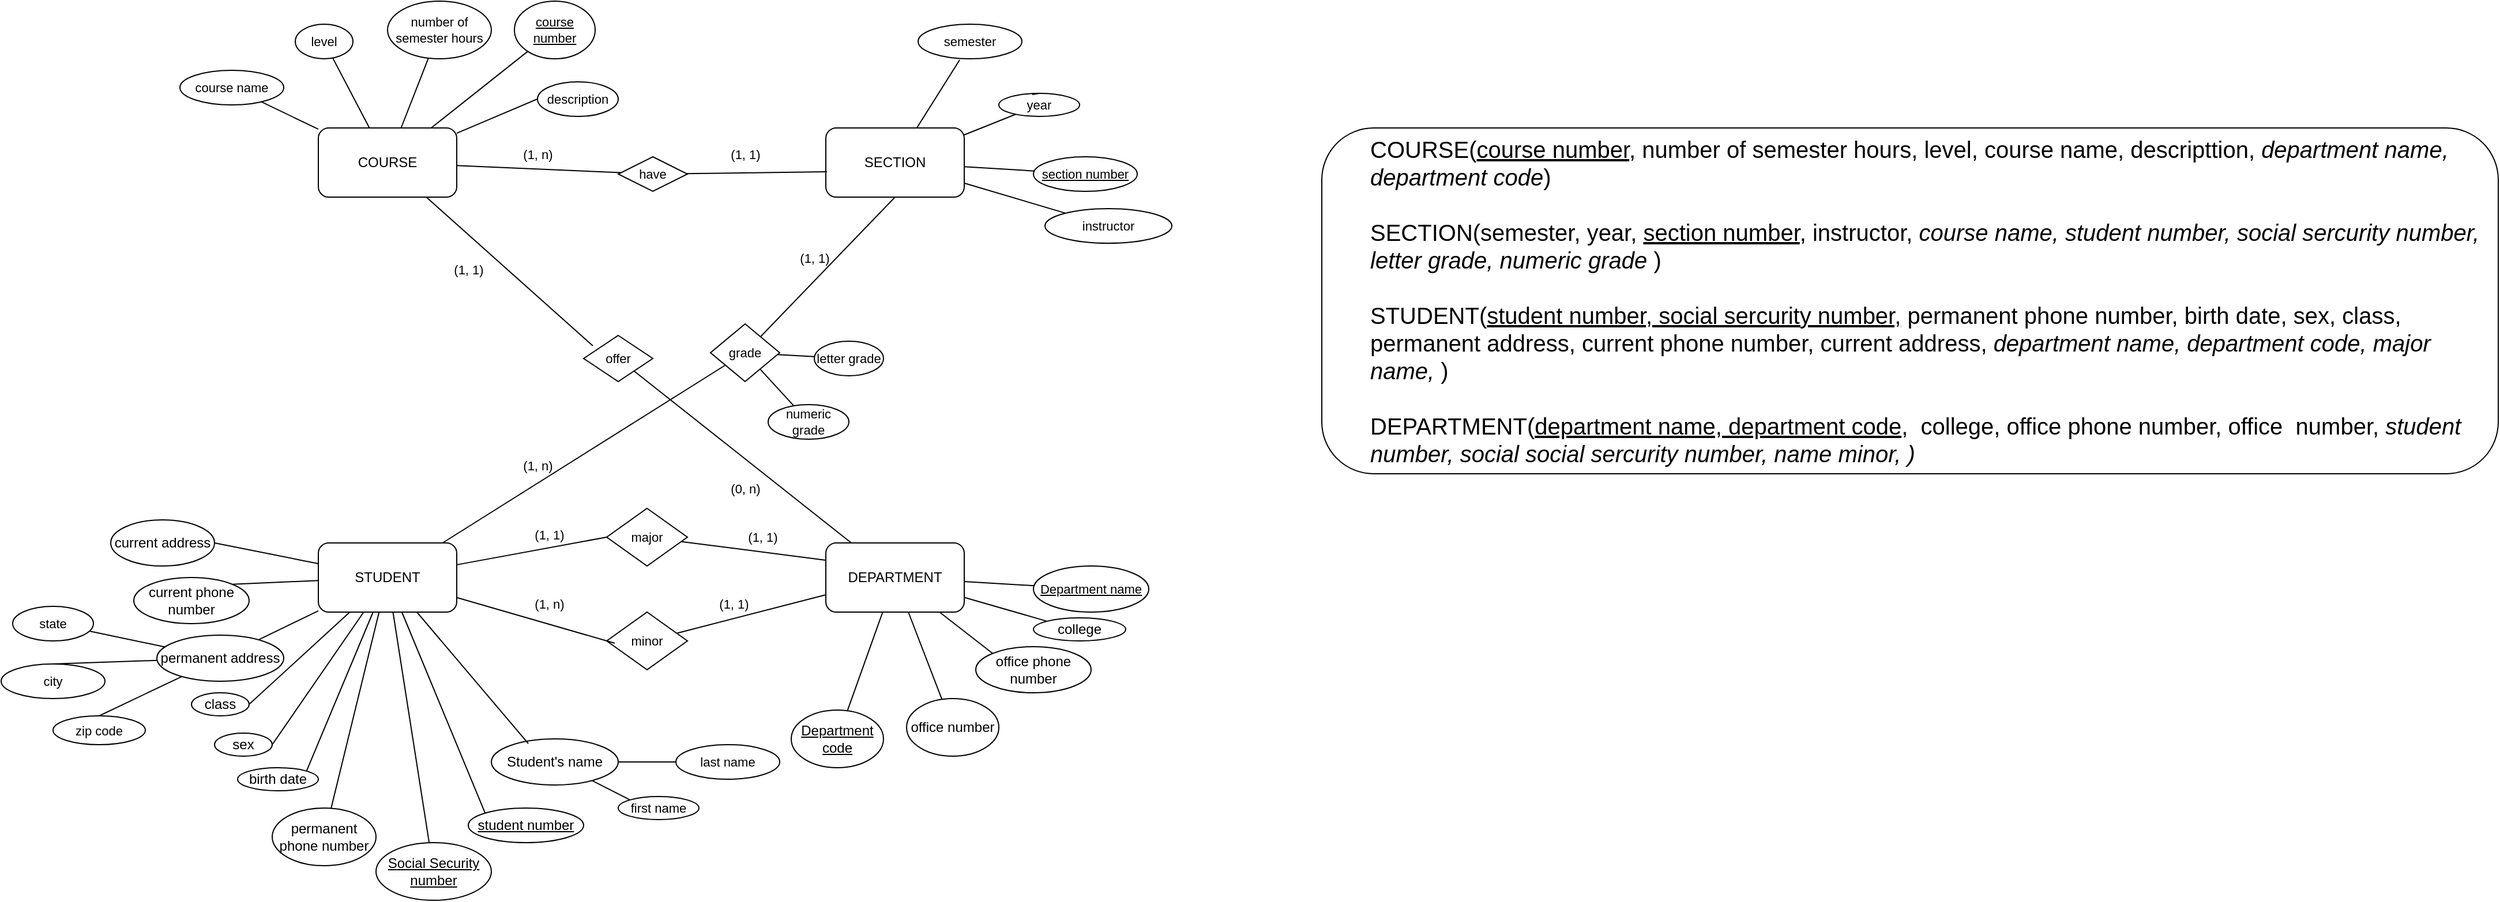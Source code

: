 <mxfile version="22.0.0" type="github">
  <diagram name="Page-1" id="_5Q5Cv_lQoB9XeiVy5fp">
    <mxGraphModel dx="1512" dy="862" grid="1" gridSize="10" guides="1" tooltips="1" connect="1" arrows="1" fold="1" page="1" pageScale="1" pageWidth="850" pageHeight="1100" math="0" shadow="0">
      <root>
        <mxCell id="0" />
        <mxCell id="1" parent="0" />
        <mxCell id="H5ZSJGbWiw7ZeIm-iLat-17" style="rounded=0;orthogonalLoop=1;jettySize=auto;html=1;entryX=1;entryY=0.5;entryDx=0;entryDy=0;endArrow=none;endFill=0;" edge="1" parent="1" source="H5ZSJGbWiw7ZeIm-iLat-1" target="H5ZSJGbWiw7ZeIm-iLat-8">
          <mxGeometry relative="1" as="geometry" />
        </mxCell>
        <mxCell id="H5ZSJGbWiw7ZeIm-iLat-18" style="edgeStyle=none;shape=connector;rounded=0;orthogonalLoop=1;jettySize=auto;html=1;entryX=1;entryY=0;entryDx=0;entryDy=0;labelBackgroundColor=default;strokeColor=default;align=center;verticalAlign=middle;fontFamily=Helvetica;fontSize=11;fontColor=default;endArrow=none;endFill=0;" edge="1" parent="1" source="H5ZSJGbWiw7ZeIm-iLat-1" target="H5ZSJGbWiw7ZeIm-iLat-9">
          <mxGeometry relative="1" as="geometry" />
        </mxCell>
        <mxCell id="H5ZSJGbWiw7ZeIm-iLat-19" style="edgeStyle=none;shape=connector;rounded=0;orthogonalLoop=1;jettySize=auto;html=1;labelBackgroundColor=default;strokeColor=default;align=center;verticalAlign=middle;fontFamily=Helvetica;fontSize=11;fontColor=default;endArrow=none;endFill=0;" edge="1" parent="1" source="H5ZSJGbWiw7ZeIm-iLat-1" target="H5ZSJGbWiw7ZeIm-iLat-10">
          <mxGeometry relative="1" as="geometry" />
        </mxCell>
        <mxCell id="H5ZSJGbWiw7ZeIm-iLat-20" style="edgeStyle=none;shape=connector;rounded=0;orthogonalLoop=1;jettySize=auto;html=1;entryX=1;entryY=0.5;entryDx=0;entryDy=0;labelBackgroundColor=default;strokeColor=default;align=center;verticalAlign=middle;fontFamily=Helvetica;fontSize=11;fontColor=default;endArrow=none;endFill=0;" edge="1" parent="1" source="H5ZSJGbWiw7ZeIm-iLat-1" target="H5ZSJGbWiw7ZeIm-iLat-15">
          <mxGeometry relative="1" as="geometry" />
        </mxCell>
        <mxCell id="H5ZSJGbWiw7ZeIm-iLat-21" style="edgeStyle=none;shape=connector;rounded=0;orthogonalLoop=1;jettySize=auto;html=1;entryX=1;entryY=0.5;entryDx=0;entryDy=0;labelBackgroundColor=default;strokeColor=default;align=center;verticalAlign=middle;fontFamily=Helvetica;fontSize=11;fontColor=default;endArrow=none;endFill=0;" edge="1" parent="1" source="H5ZSJGbWiw7ZeIm-iLat-1" target="H5ZSJGbWiw7ZeIm-iLat-14">
          <mxGeometry relative="1" as="geometry" />
        </mxCell>
        <mxCell id="H5ZSJGbWiw7ZeIm-iLat-22" style="edgeStyle=none;shape=connector;rounded=0;orthogonalLoop=1;jettySize=auto;html=1;entryX=1;entryY=0;entryDx=0;entryDy=0;labelBackgroundColor=default;strokeColor=default;align=center;verticalAlign=middle;fontFamily=Helvetica;fontSize=11;fontColor=default;endArrow=none;endFill=0;" edge="1" parent="1" source="H5ZSJGbWiw7ZeIm-iLat-1" target="H5ZSJGbWiw7ZeIm-iLat-13">
          <mxGeometry relative="1" as="geometry" />
        </mxCell>
        <mxCell id="H5ZSJGbWiw7ZeIm-iLat-23" style="edgeStyle=none;shape=connector;rounded=0;orthogonalLoop=1;jettySize=auto;html=1;labelBackgroundColor=default;strokeColor=default;align=center;verticalAlign=middle;fontFamily=Helvetica;fontSize=11;fontColor=default;endArrow=none;endFill=0;" edge="1" parent="1" source="H5ZSJGbWiw7ZeIm-iLat-1" target="H5ZSJGbWiw7ZeIm-iLat-12">
          <mxGeometry relative="1" as="geometry" />
        </mxCell>
        <mxCell id="H5ZSJGbWiw7ZeIm-iLat-24" style="edgeStyle=none;shape=connector;rounded=0;orthogonalLoop=1;jettySize=auto;html=1;labelBackgroundColor=default;strokeColor=default;align=center;verticalAlign=middle;fontFamily=Helvetica;fontSize=11;fontColor=default;endArrow=none;endFill=0;" edge="1" parent="1" source="H5ZSJGbWiw7ZeIm-iLat-1" target="H5ZSJGbWiw7ZeIm-iLat-7">
          <mxGeometry relative="1" as="geometry" />
        </mxCell>
        <mxCell id="H5ZSJGbWiw7ZeIm-iLat-25" style="edgeStyle=none;shape=connector;rounded=0;orthogonalLoop=1;jettySize=auto;html=1;labelBackgroundColor=default;strokeColor=default;align=center;verticalAlign=middle;fontFamily=Helvetica;fontSize=11;fontColor=default;endArrow=none;endFill=0;entryX=0;entryY=0;entryDx=0;entryDy=0;" edge="1" parent="1" source="H5ZSJGbWiw7ZeIm-iLat-1" target="H5ZSJGbWiw7ZeIm-iLat-6">
          <mxGeometry relative="1" as="geometry" />
        </mxCell>
        <mxCell id="H5ZSJGbWiw7ZeIm-iLat-73" style="edgeStyle=none;shape=connector;rounded=0;orthogonalLoop=1;jettySize=auto;html=1;entryX=0;entryY=0.5;entryDx=0;entryDy=0;labelBackgroundColor=default;strokeColor=default;align=center;verticalAlign=middle;fontFamily=Helvetica;fontSize=11;fontColor=default;endArrow=none;endFill=0;" edge="1" parent="1" source="H5ZSJGbWiw7ZeIm-iLat-1" target="H5ZSJGbWiw7ZeIm-iLat-71">
          <mxGeometry relative="1" as="geometry" />
        </mxCell>
        <mxCell id="H5ZSJGbWiw7ZeIm-iLat-89" style="edgeStyle=none;shape=connector;rounded=0;orthogonalLoop=1;jettySize=auto;html=1;labelBackgroundColor=default;strokeColor=default;align=center;verticalAlign=middle;fontFamily=Helvetica;fontSize=11;fontColor=default;endArrow=none;endFill=0;" edge="1" parent="1" source="H5ZSJGbWiw7ZeIm-iLat-1" target="H5ZSJGbWiw7ZeIm-iLat-88">
          <mxGeometry relative="1" as="geometry" />
        </mxCell>
        <mxCell id="H5ZSJGbWiw7ZeIm-iLat-1" value="STUDENT" style="rounded=1;whiteSpace=wrap;html=1;" vertex="1" parent="1">
          <mxGeometry x="200" y="520" width="120" height="60" as="geometry" />
        </mxCell>
        <mxCell id="H5ZSJGbWiw7ZeIm-iLat-33" style="edgeStyle=none;shape=connector;rounded=0;orthogonalLoop=1;jettySize=auto;html=1;labelBackgroundColor=default;strokeColor=default;align=center;verticalAlign=middle;fontFamily=Helvetica;fontSize=11;fontColor=default;endArrow=none;endFill=0;" edge="1" parent="1" source="H5ZSJGbWiw7ZeIm-iLat-2" target="H5ZSJGbWiw7ZeIm-iLat-16">
          <mxGeometry relative="1" as="geometry" />
        </mxCell>
        <mxCell id="H5ZSJGbWiw7ZeIm-iLat-34" style="edgeStyle=none;shape=connector;rounded=0;orthogonalLoop=1;jettySize=auto;html=1;labelBackgroundColor=default;strokeColor=default;align=center;verticalAlign=middle;fontFamily=Helvetica;fontSize=11;fontColor=default;endArrow=none;endFill=0;" edge="1" parent="1" source="H5ZSJGbWiw7ZeIm-iLat-2" target="H5ZSJGbWiw7ZeIm-iLat-30">
          <mxGeometry relative="1" as="geometry" />
        </mxCell>
        <mxCell id="H5ZSJGbWiw7ZeIm-iLat-35" style="edgeStyle=none;shape=connector;rounded=0;orthogonalLoop=1;jettySize=auto;html=1;entryX=0;entryY=0;entryDx=0;entryDy=0;labelBackgroundColor=default;strokeColor=default;align=center;verticalAlign=middle;fontFamily=Helvetica;fontSize=11;fontColor=default;endArrow=none;endFill=0;" edge="1" parent="1" source="H5ZSJGbWiw7ZeIm-iLat-2" target="H5ZSJGbWiw7ZeIm-iLat-31">
          <mxGeometry relative="1" as="geometry" />
        </mxCell>
        <mxCell id="H5ZSJGbWiw7ZeIm-iLat-36" style="edgeStyle=none;shape=connector;rounded=0;orthogonalLoop=1;jettySize=auto;html=1;entryX=0;entryY=0;entryDx=0;entryDy=0;labelBackgroundColor=default;strokeColor=default;align=center;verticalAlign=middle;fontFamily=Helvetica;fontSize=11;fontColor=default;endArrow=none;endFill=0;" edge="1" parent="1" source="H5ZSJGbWiw7ZeIm-iLat-2" target="H5ZSJGbWiw7ZeIm-iLat-32">
          <mxGeometry relative="1" as="geometry" />
        </mxCell>
        <mxCell id="H5ZSJGbWiw7ZeIm-iLat-37" style="edgeStyle=none;shape=connector;rounded=0;orthogonalLoop=1;jettySize=auto;html=1;labelBackgroundColor=default;strokeColor=default;align=center;verticalAlign=middle;fontFamily=Helvetica;fontSize=11;fontColor=default;endArrow=none;endFill=0;" edge="1" parent="1" source="H5ZSJGbWiw7ZeIm-iLat-2" target="H5ZSJGbWiw7ZeIm-iLat-29">
          <mxGeometry relative="1" as="geometry" />
        </mxCell>
        <mxCell id="H5ZSJGbWiw7ZeIm-iLat-2" value="DEPARTMENT" style="rounded=1;whiteSpace=wrap;html=1;" vertex="1" parent="1">
          <mxGeometry x="640" y="520" width="120" height="60" as="geometry" />
        </mxCell>
        <mxCell id="H5ZSJGbWiw7ZeIm-iLat-44" style="edgeStyle=none;shape=connector;rounded=0;orthogonalLoop=1;jettySize=auto;html=1;labelBackgroundColor=default;strokeColor=default;align=center;verticalAlign=middle;fontFamily=Helvetica;fontSize=11;fontColor=default;endArrow=none;endFill=0;" edge="1" parent="1" source="H5ZSJGbWiw7ZeIm-iLat-3" target="H5ZSJGbWiw7ZeIm-iLat-42">
          <mxGeometry relative="1" as="geometry" />
        </mxCell>
        <mxCell id="H5ZSJGbWiw7ZeIm-iLat-45" style="edgeStyle=none;shape=connector;rounded=0;orthogonalLoop=1;jettySize=auto;html=1;labelBackgroundColor=default;strokeColor=default;align=center;verticalAlign=middle;fontFamily=Helvetica;fontSize=11;fontColor=default;endArrow=none;endFill=0;" edge="1" parent="1" source="H5ZSJGbWiw7ZeIm-iLat-3" target="H5ZSJGbWiw7ZeIm-iLat-41">
          <mxGeometry relative="1" as="geometry" />
        </mxCell>
        <mxCell id="H5ZSJGbWiw7ZeIm-iLat-46" style="edgeStyle=none;shape=connector;rounded=0;orthogonalLoop=1;jettySize=auto;html=1;labelBackgroundColor=default;strokeColor=default;align=center;verticalAlign=middle;fontFamily=Helvetica;fontSize=11;fontColor=default;endArrow=none;endFill=0;" edge="1" parent="1" source="H5ZSJGbWiw7ZeIm-iLat-3" target="H5ZSJGbWiw7ZeIm-iLat-40">
          <mxGeometry relative="1" as="geometry" />
        </mxCell>
        <mxCell id="H5ZSJGbWiw7ZeIm-iLat-47" style="edgeStyle=none;shape=connector;rounded=0;orthogonalLoop=1;jettySize=auto;html=1;entryX=0.5;entryY=0;entryDx=0;entryDy=0;labelBackgroundColor=default;strokeColor=default;align=center;verticalAlign=middle;fontFamily=Helvetica;fontSize=11;fontColor=default;endArrow=none;endFill=0;" edge="1" parent="1" source="H5ZSJGbWiw7ZeIm-iLat-3" target="H5ZSJGbWiw7ZeIm-iLat-39">
          <mxGeometry relative="1" as="geometry" />
        </mxCell>
        <mxCell id="H5ZSJGbWiw7ZeIm-iLat-48" style="edgeStyle=none;shape=connector;rounded=0;orthogonalLoop=1;jettySize=auto;html=1;labelBackgroundColor=default;strokeColor=default;align=center;verticalAlign=middle;fontFamily=Helvetica;fontSize=11;fontColor=default;endArrow=none;endFill=0;" edge="1" parent="1" source="H5ZSJGbWiw7ZeIm-iLat-3" target="H5ZSJGbWiw7ZeIm-iLat-38">
          <mxGeometry relative="1" as="geometry" />
        </mxCell>
        <mxCell id="H5ZSJGbWiw7ZeIm-iLat-82" style="edgeStyle=none;shape=connector;rounded=0;orthogonalLoop=1;jettySize=auto;html=1;labelBackgroundColor=default;strokeColor=default;align=center;verticalAlign=middle;fontFamily=Helvetica;fontSize=11;fontColor=default;endArrow=none;endFill=0;" edge="1" parent="1" source="H5ZSJGbWiw7ZeIm-iLat-3" target="H5ZSJGbWiw7ZeIm-iLat-81">
          <mxGeometry relative="1" as="geometry" />
        </mxCell>
        <mxCell id="H5ZSJGbWiw7ZeIm-iLat-3" value="COURSE" style="rounded=1;whiteSpace=wrap;html=1;" vertex="1" parent="1">
          <mxGeometry x="200" y="160" width="120" height="60" as="geometry" />
        </mxCell>
        <mxCell id="H5ZSJGbWiw7ZeIm-iLat-69" style="edgeStyle=none;shape=connector;rounded=0;orthogonalLoop=1;jettySize=auto;html=1;labelBackgroundColor=default;strokeColor=default;align=center;verticalAlign=middle;fontFamily=Helvetica;fontSize=11;fontColor=default;endArrow=none;endFill=0;" edge="1" parent="1" source="H5ZSJGbWiw7ZeIm-iLat-4" target="H5ZSJGbWiw7ZeIm-iLat-49">
          <mxGeometry relative="1" as="geometry" />
        </mxCell>
        <mxCell id="H5ZSJGbWiw7ZeIm-iLat-70" style="edgeStyle=none;shape=connector;rounded=0;orthogonalLoop=1;jettySize=auto;html=1;labelBackgroundColor=default;strokeColor=default;align=center;verticalAlign=middle;fontFamily=Helvetica;fontSize=11;fontColor=default;endArrow=none;endFill=0;" edge="1" parent="1" source="H5ZSJGbWiw7ZeIm-iLat-4" target="H5ZSJGbWiw7ZeIm-iLat-50">
          <mxGeometry relative="1" as="geometry" />
        </mxCell>
        <mxCell id="H5ZSJGbWiw7ZeIm-iLat-87" style="edgeStyle=none;shape=connector;rounded=0;orthogonalLoop=1;jettySize=auto;html=1;labelBackgroundColor=default;strokeColor=default;align=center;verticalAlign=middle;fontFamily=Helvetica;fontSize=11;fontColor=default;endArrow=none;endFill=0;" edge="1" parent="1" source="H5ZSJGbWiw7ZeIm-iLat-4" target="H5ZSJGbWiw7ZeIm-iLat-63">
          <mxGeometry relative="1" as="geometry" />
        </mxCell>
        <mxCell id="H5ZSJGbWiw7ZeIm-iLat-4" value="SECTION" style="rounded=1;whiteSpace=wrap;html=1;" vertex="1" parent="1">
          <mxGeometry x="640" y="160" width="120" height="60" as="geometry" />
        </mxCell>
        <mxCell id="H5ZSJGbWiw7ZeIm-iLat-61" style="edgeStyle=none;shape=connector;rounded=0;orthogonalLoop=1;jettySize=auto;html=1;labelBackgroundColor=default;strokeColor=default;align=center;verticalAlign=middle;fontFamily=Helvetica;fontSize=11;fontColor=default;endArrow=none;endFill=0;" edge="1" parent="1" source="H5ZSJGbWiw7ZeIm-iLat-5" target="H5ZSJGbWiw7ZeIm-iLat-27">
          <mxGeometry relative="1" as="geometry" />
        </mxCell>
        <mxCell id="H5ZSJGbWiw7ZeIm-iLat-62" style="edgeStyle=none;shape=connector;rounded=0;orthogonalLoop=1;jettySize=auto;html=1;entryX=0;entryY=0;entryDx=0;entryDy=0;labelBackgroundColor=default;strokeColor=default;align=center;verticalAlign=middle;fontFamily=Helvetica;fontSize=11;fontColor=default;endArrow=none;endFill=0;" edge="1" parent="1" source="H5ZSJGbWiw7ZeIm-iLat-5" target="H5ZSJGbWiw7ZeIm-iLat-60">
          <mxGeometry relative="1" as="geometry" />
        </mxCell>
        <mxCell id="H5ZSJGbWiw7ZeIm-iLat-5" value="Student&#39;s name" style="ellipse;whiteSpace=wrap;html=1;" vertex="1" parent="1">
          <mxGeometry x="350" y="690" width="110" height="40" as="geometry" />
        </mxCell>
        <mxCell id="H5ZSJGbWiw7ZeIm-iLat-6" value="student number" style="ellipse;whiteSpace=wrap;html=1;fontStyle=4" vertex="1" parent="1">
          <mxGeometry x="330" y="750" width="100" height="30" as="geometry" />
        </mxCell>
        <mxCell id="H5ZSJGbWiw7ZeIm-iLat-7" value="Social Security number" style="ellipse;whiteSpace=wrap;html=1;fontStyle=4" vertex="1" parent="1">
          <mxGeometry x="250" y="780" width="100" height="50" as="geometry" />
        </mxCell>
        <mxCell id="H5ZSJGbWiw7ZeIm-iLat-8" value="current address" style="ellipse;whiteSpace=wrap;html=1;" vertex="1" parent="1">
          <mxGeometry x="20" y="500" width="90" height="40" as="geometry" />
        </mxCell>
        <mxCell id="H5ZSJGbWiw7ZeIm-iLat-9" value="current phone number" style="ellipse;whiteSpace=wrap;html=1;" vertex="1" parent="1">
          <mxGeometry x="40" y="550" width="100" height="40" as="geometry" />
        </mxCell>
        <mxCell id="H5ZSJGbWiw7ZeIm-iLat-57" style="edgeStyle=none;shape=connector;rounded=0;orthogonalLoop=1;jettySize=auto;html=1;labelBackgroundColor=default;strokeColor=default;align=center;verticalAlign=middle;fontFamily=Helvetica;fontSize=11;fontColor=default;endArrow=none;endFill=0;" edge="1" parent="1" source="H5ZSJGbWiw7ZeIm-iLat-10" target="H5ZSJGbWiw7ZeIm-iLat-55">
          <mxGeometry relative="1" as="geometry" />
        </mxCell>
        <mxCell id="H5ZSJGbWiw7ZeIm-iLat-58" style="edgeStyle=none;shape=connector;rounded=0;orthogonalLoop=1;jettySize=auto;html=1;entryX=0.5;entryY=0;entryDx=0;entryDy=0;labelBackgroundColor=default;strokeColor=default;align=center;verticalAlign=middle;fontFamily=Helvetica;fontSize=11;fontColor=default;endArrow=none;endFill=0;" edge="1" parent="1" source="H5ZSJGbWiw7ZeIm-iLat-10" target="H5ZSJGbWiw7ZeIm-iLat-28">
          <mxGeometry relative="1" as="geometry" />
        </mxCell>
        <mxCell id="H5ZSJGbWiw7ZeIm-iLat-59" style="edgeStyle=none;shape=connector;rounded=0;orthogonalLoop=1;jettySize=auto;html=1;entryX=0.5;entryY=0;entryDx=0;entryDy=0;labelBackgroundColor=default;strokeColor=default;align=center;verticalAlign=middle;fontFamily=Helvetica;fontSize=11;fontColor=default;endArrow=none;endFill=0;" edge="1" parent="1" source="H5ZSJGbWiw7ZeIm-iLat-10" target="H5ZSJGbWiw7ZeIm-iLat-56">
          <mxGeometry relative="1" as="geometry" />
        </mxCell>
        <mxCell id="H5ZSJGbWiw7ZeIm-iLat-10" value="permanent address" style="ellipse;whiteSpace=wrap;html=1;" vertex="1" parent="1">
          <mxGeometry x="60" y="600" width="110" height="40" as="geometry" />
        </mxCell>
        <mxCell id="H5ZSJGbWiw7ZeIm-iLat-12" value="permanent phone number" style="ellipse;whiteSpace=wrap;html=1;" vertex="1" parent="1">
          <mxGeometry x="160" y="750" width="90" height="50" as="geometry" />
        </mxCell>
        <mxCell id="H5ZSJGbWiw7ZeIm-iLat-13" value="birth date" style="ellipse;whiteSpace=wrap;html=1;" vertex="1" parent="1">
          <mxGeometry x="130" y="715" width="70" height="20" as="geometry" />
        </mxCell>
        <mxCell id="H5ZSJGbWiw7ZeIm-iLat-14" value="sex" style="ellipse;whiteSpace=wrap;html=1;" vertex="1" parent="1">
          <mxGeometry x="110" y="685" width="50" height="20" as="geometry" />
        </mxCell>
        <mxCell id="H5ZSJGbWiw7ZeIm-iLat-15" value="class" style="ellipse;whiteSpace=wrap;html=1;" vertex="1" parent="1">
          <mxGeometry x="90" y="650" width="50" height="20" as="geometry" />
        </mxCell>
        <mxCell id="H5ZSJGbWiw7ZeIm-iLat-16" value="Department code" style="ellipse;whiteSpace=wrap;html=1;fontStyle=4" vertex="1" parent="1">
          <mxGeometry x="610" y="665" width="80" height="50" as="geometry" />
        </mxCell>
        <mxCell id="H5ZSJGbWiw7ZeIm-iLat-26" style="edgeStyle=none;shape=connector;rounded=0;orthogonalLoop=1;jettySize=auto;html=1;entryX=0.291;entryY=0.1;entryDx=0;entryDy=0;entryPerimeter=0;labelBackgroundColor=default;strokeColor=default;align=center;verticalAlign=middle;fontFamily=Helvetica;fontSize=11;fontColor=default;endArrow=none;endFill=0;" edge="1" parent="1" source="H5ZSJGbWiw7ZeIm-iLat-1" target="H5ZSJGbWiw7ZeIm-iLat-5">
          <mxGeometry relative="1" as="geometry" />
        </mxCell>
        <mxCell id="H5ZSJGbWiw7ZeIm-iLat-27" value="last name" style="ellipse;whiteSpace=wrap;html=1;fontFamily=Helvetica;fontSize=11;fontColor=default;fillStyle=hatch;" vertex="1" parent="1">
          <mxGeometry x="510" y="695" width="90" height="30" as="geometry" />
        </mxCell>
        <mxCell id="H5ZSJGbWiw7ZeIm-iLat-28" value="city" style="ellipse;whiteSpace=wrap;html=1;fontFamily=Helvetica;fontSize=11;fontColor=default;fillStyle=hatch;" vertex="1" parent="1">
          <mxGeometry x="-75" y="625" width="90" height="30" as="geometry" />
        </mxCell>
        <mxCell id="H5ZSJGbWiw7ZeIm-iLat-29" value="Department name" style="ellipse;whiteSpace=wrap;html=1;fontFamily=Helvetica;fontSize=11;fontColor=default;fontStyle=4" vertex="1" parent="1">
          <mxGeometry x="820" y="540" width="100" height="40" as="geometry" />
        </mxCell>
        <mxCell id="H5ZSJGbWiw7ZeIm-iLat-30" value="office number" style="ellipse;whiteSpace=wrap;html=1;" vertex="1" parent="1">
          <mxGeometry x="710" y="655" width="80" height="50" as="geometry" />
        </mxCell>
        <mxCell id="H5ZSJGbWiw7ZeIm-iLat-31" value="office phone number" style="ellipse;whiteSpace=wrap;html=1;" vertex="1" parent="1">
          <mxGeometry x="770" y="610" width="100" height="40" as="geometry" />
        </mxCell>
        <mxCell id="H5ZSJGbWiw7ZeIm-iLat-32" value="college" style="ellipse;whiteSpace=wrap;html=1;" vertex="1" parent="1">
          <mxGeometry x="820" y="585" width="80" height="20" as="geometry" />
        </mxCell>
        <mxCell id="H5ZSJGbWiw7ZeIm-iLat-38" value="course name" style="ellipse;whiteSpace=wrap;html=1;fontFamily=Helvetica;fontSize=11;fontColor=default;" vertex="1" parent="1">
          <mxGeometry x="80" y="110" width="90" height="30" as="geometry" />
        </mxCell>
        <mxCell id="H5ZSJGbWiw7ZeIm-iLat-39" value="description" style="ellipse;whiteSpace=wrap;html=1;fontFamily=Helvetica;fontSize=11;fontColor=default;" vertex="1" parent="1">
          <mxGeometry x="390" y="120" width="70" height="30" as="geometry" />
        </mxCell>
        <mxCell id="H5ZSJGbWiw7ZeIm-iLat-40" value="course number" style="ellipse;whiteSpace=wrap;html=1;fontFamily=Helvetica;fontSize=11;fontColor=default;fontStyle=4" vertex="1" parent="1">
          <mxGeometry x="370" y="50" width="70" height="50" as="geometry" />
        </mxCell>
        <mxCell id="H5ZSJGbWiw7ZeIm-iLat-41" value="number of semester hours" style="ellipse;whiteSpace=wrap;html=1;fontFamily=Helvetica;fontSize=11;fontColor=default;" vertex="1" parent="1">
          <mxGeometry x="260" y="50" width="90" height="50" as="geometry" />
        </mxCell>
        <mxCell id="H5ZSJGbWiw7ZeIm-iLat-42" value="level" style="ellipse;whiteSpace=wrap;html=1;fontFamily=Helvetica;fontSize=11;fontColor=default;" vertex="1" parent="1">
          <mxGeometry x="180" y="70" width="50" height="30" as="geometry" />
        </mxCell>
        <mxCell id="H5ZSJGbWiw7ZeIm-iLat-43" value="semester" style="ellipse;whiteSpace=wrap;html=1;fontFamily=Helvetica;fontSize=11;fontColor=default;" vertex="1" parent="1">
          <mxGeometry x="720" y="70" width="90" height="30" as="geometry" />
        </mxCell>
        <mxCell id="H5ZSJGbWiw7ZeIm-iLat-49" value="year" style="ellipse;whiteSpace=wrap;html=1;fontFamily=Helvetica;fontSize=11;fontColor=default;" vertex="1" parent="1">
          <mxGeometry x="790" y="130" width="70" height="20" as="geometry" />
        </mxCell>
        <mxCell id="H5ZSJGbWiw7ZeIm-iLat-50" value="section number" style="ellipse;whiteSpace=wrap;html=1;fontFamily=Helvetica;fontSize=11;fontColor=default;fontStyle=4" vertex="1" parent="1">
          <mxGeometry x="820" y="185" width="90" height="30" as="geometry" />
        </mxCell>
        <mxCell id="H5ZSJGbWiw7ZeIm-iLat-53" style="edgeStyle=none;shape=connector;rounded=0;orthogonalLoop=1;jettySize=auto;html=1;exitX=0.5;exitY=0;exitDx=0;exitDy=0;entryX=0.414;entryY=0.05;entryDx=0;entryDy=0;entryPerimeter=0;labelBackgroundColor=default;strokeColor=default;align=center;verticalAlign=middle;fontFamily=Helvetica;fontSize=11;fontColor=default;endArrow=none;endFill=0;" edge="1" parent="1" source="H5ZSJGbWiw7ZeIm-iLat-49" target="H5ZSJGbWiw7ZeIm-iLat-49">
          <mxGeometry relative="1" as="geometry" />
        </mxCell>
        <mxCell id="H5ZSJGbWiw7ZeIm-iLat-55" value="state" style="ellipse;whiteSpace=wrap;html=1;fontFamily=Helvetica;fontSize=11;fontColor=default;" vertex="1" parent="1">
          <mxGeometry x="-65" y="575" width="70" height="30" as="geometry" />
        </mxCell>
        <mxCell id="H5ZSJGbWiw7ZeIm-iLat-56" value="zip code" style="ellipse;whiteSpace=wrap;html=1;fontFamily=Helvetica;fontSize=11;fontColor=default;" vertex="1" parent="1">
          <mxGeometry x="-30" y="670" width="80" height="25" as="geometry" />
        </mxCell>
        <mxCell id="H5ZSJGbWiw7ZeIm-iLat-60" value="first name" style="ellipse;whiteSpace=wrap;html=1;fontFamily=Helvetica;fontSize=11;fontColor=default;" vertex="1" parent="1">
          <mxGeometry x="460" y="740" width="70" height="20" as="geometry" />
        </mxCell>
        <mxCell id="H5ZSJGbWiw7ZeIm-iLat-63" value="instructor" style="ellipse;whiteSpace=wrap;html=1;fontFamily=Helvetica;fontSize=11;fontColor=default;" vertex="1" parent="1">
          <mxGeometry x="830" y="230" width="110" height="30" as="geometry" />
        </mxCell>
        <mxCell id="H5ZSJGbWiw7ZeIm-iLat-68" style="edgeStyle=none;shape=connector;rounded=0;orthogonalLoop=1;jettySize=auto;html=1;entryX=0.4;entryY=1.033;entryDx=0;entryDy=0;entryPerimeter=0;labelBackgroundColor=default;strokeColor=default;align=center;verticalAlign=middle;fontFamily=Helvetica;fontSize=11;fontColor=default;endArrow=none;endFill=0;" edge="1" parent="1" source="H5ZSJGbWiw7ZeIm-iLat-4" target="H5ZSJGbWiw7ZeIm-iLat-43">
          <mxGeometry relative="1" as="geometry" />
        </mxCell>
        <mxCell id="H5ZSJGbWiw7ZeIm-iLat-74" style="edgeStyle=none;shape=connector;rounded=0;orthogonalLoop=1;jettySize=auto;html=1;entryX=0;entryY=0.25;entryDx=0;entryDy=0;labelBackgroundColor=default;strokeColor=default;align=center;verticalAlign=middle;fontFamily=Helvetica;fontSize=11;fontColor=default;endArrow=none;endFill=0;" edge="1" parent="1" source="H5ZSJGbWiw7ZeIm-iLat-71" target="H5ZSJGbWiw7ZeIm-iLat-2">
          <mxGeometry relative="1" as="geometry" />
        </mxCell>
        <mxCell id="H5ZSJGbWiw7ZeIm-iLat-71" value="major" style="rhombus;whiteSpace=wrap;html=1;fontFamily=Helvetica;fontSize=11;fontColor=default;" vertex="1" parent="1">
          <mxGeometry x="450" y="490" width="70" height="50" as="geometry" />
        </mxCell>
        <mxCell id="H5ZSJGbWiw7ZeIm-iLat-76" style="edgeStyle=none;shape=connector;rounded=0;orthogonalLoop=1;jettySize=auto;html=1;entryX=0;entryY=0.75;entryDx=0;entryDy=0;labelBackgroundColor=default;strokeColor=default;align=center;verticalAlign=middle;fontFamily=Helvetica;fontSize=11;fontColor=default;endArrow=none;endFill=0;" edge="1" parent="1" source="H5ZSJGbWiw7ZeIm-iLat-72" target="H5ZSJGbWiw7ZeIm-iLat-2">
          <mxGeometry relative="1" as="geometry" />
        </mxCell>
        <mxCell id="H5ZSJGbWiw7ZeIm-iLat-72" value="minor" style="rhombus;whiteSpace=wrap;html=1;fontFamily=Helvetica;fontSize=11;fontColor=default;" vertex="1" parent="1">
          <mxGeometry x="450" y="580" width="70" height="50" as="geometry" />
        </mxCell>
        <mxCell id="H5ZSJGbWiw7ZeIm-iLat-75" style="edgeStyle=none;shape=connector;rounded=0;orthogonalLoop=1;jettySize=auto;html=1;entryX=0.1;entryY=0.54;entryDx=0;entryDy=0;entryPerimeter=0;labelBackgroundColor=default;strokeColor=default;align=center;verticalAlign=middle;fontFamily=Helvetica;fontSize=11;fontColor=default;endArrow=none;endFill=0;" edge="1" parent="1" source="H5ZSJGbWiw7ZeIm-iLat-1" target="H5ZSJGbWiw7ZeIm-iLat-72">
          <mxGeometry relative="1" as="geometry" />
        </mxCell>
        <mxCell id="H5ZSJGbWiw7ZeIm-iLat-80" style="edgeStyle=none;shape=connector;rounded=0;orthogonalLoop=1;jettySize=auto;html=1;labelBackgroundColor=default;strokeColor=default;align=center;verticalAlign=middle;fontFamily=Helvetica;fontSize=11;fontColor=default;endArrow=none;endFill=0;" edge="1" parent="1" source="H5ZSJGbWiw7ZeIm-iLat-77" target="H5ZSJGbWiw7ZeIm-iLat-2">
          <mxGeometry relative="1" as="geometry" />
        </mxCell>
        <mxCell id="H5ZSJGbWiw7ZeIm-iLat-77" value="offer" style="rhombus;whiteSpace=wrap;html=1;fontFamily=Helvetica;fontSize=11;fontColor=default;" vertex="1" parent="1">
          <mxGeometry x="430" y="340" width="60" height="40" as="geometry" />
        </mxCell>
        <mxCell id="H5ZSJGbWiw7ZeIm-iLat-79" style="edgeStyle=none;shape=connector;rounded=0;orthogonalLoop=1;jettySize=auto;html=1;entryX=0.133;entryY=0.225;entryDx=0;entryDy=0;entryPerimeter=0;labelBackgroundColor=default;strokeColor=default;align=center;verticalAlign=middle;fontFamily=Helvetica;fontSize=11;fontColor=default;endArrow=none;endFill=0;" edge="1" parent="1" source="H5ZSJGbWiw7ZeIm-iLat-3" target="H5ZSJGbWiw7ZeIm-iLat-77">
          <mxGeometry relative="1" as="geometry" />
        </mxCell>
        <mxCell id="H5ZSJGbWiw7ZeIm-iLat-81" value="have" style="rhombus;whiteSpace=wrap;html=1;fontFamily=Helvetica;fontSize=11;fontColor=default;" vertex="1" parent="1">
          <mxGeometry x="460" y="185" width="60" height="30" as="geometry" />
        </mxCell>
        <mxCell id="H5ZSJGbWiw7ZeIm-iLat-83" style="edgeStyle=none;shape=connector;rounded=0;orthogonalLoop=1;jettySize=auto;html=1;entryX=0.008;entryY=0.633;entryDx=0;entryDy=0;entryPerimeter=0;labelBackgroundColor=default;strokeColor=default;align=center;verticalAlign=middle;fontFamily=Helvetica;fontSize=11;fontColor=default;endArrow=none;endFill=0;" edge="1" parent="1" source="H5ZSJGbWiw7ZeIm-iLat-81" target="H5ZSJGbWiw7ZeIm-iLat-4">
          <mxGeometry relative="1" as="geometry" />
        </mxCell>
        <mxCell id="H5ZSJGbWiw7ZeIm-iLat-90" style="edgeStyle=none;shape=connector;rounded=0;orthogonalLoop=1;jettySize=auto;html=1;entryX=0.5;entryY=1;entryDx=0;entryDy=0;labelBackgroundColor=default;strokeColor=default;align=center;verticalAlign=middle;fontFamily=Helvetica;fontSize=11;fontColor=default;endArrow=none;endFill=0;" edge="1" parent="1" source="H5ZSJGbWiw7ZeIm-iLat-88" target="H5ZSJGbWiw7ZeIm-iLat-4">
          <mxGeometry relative="1" as="geometry" />
        </mxCell>
        <mxCell id="H5ZSJGbWiw7ZeIm-iLat-93" style="edgeStyle=none;shape=connector;rounded=0;orthogonalLoop=1;jettySize=auto;html=1;labelBackgroundColor=default;strokeColor=default;align=center;verticalAlign=middle;fontFamily=Helvetica;fontSize=11;fontColor=default;endArrow=none;endFill=0;" edge="1" parent="1" source="H5ZSJGbWiw7ZeIm-iLat-88" target="H5ZSJGbWiw7ZeIm-iLat-92">
          <mxGeometry relative="1" as="geometry" />
        </mxCell>
        <mxCell id="H5ZSJGbWiw7ZeIm-iLat-94" style="edgeStyle=none;shape=connector;rounded=0;orthogonalLoop=1;jettySize=auto;html=1;labelBackgroundColor=default;strokeColor=default;align=center;verticalAlign=middle;fontFamily=Helvetica;fontSize=11;fontColor=default;endArrow=none;endFill=0;" edge="1" parent="1" source="H5ZSJGbWiw7ZeIm-iLat-88" target="H5ZSJGbWiw7ZeIm-iLat-91">
          <mxGeometry relative="1" as="geometry" />
        </mxCell>
        <mxCell id="H5ZSJGbWiw7ZeIm-iLat-88" value="grade" style="rhombus;whiteSpace=wrap;html=1;fontFamily=Helvetica;fontSize=11;fontColor=default;" vertex="1" parent="1">
          <mxGeometry x="540" y="330" width="60" height="50" as="geometry" />
        </mxCell>
        <mxCell id="H5ZSJGbWiw7ZeIm-iLat-91" value="numeric grade" style="ellipse;whiteSpace=wrap;html=1;fontFamily=Helvetica;fontSize=11;fontColor=default;" vertex="1" parent="1">
          <mxGeometry x="590" y="400" width="70" height="30" as="geometry" />
        </mxCell>
        <mxCell id="H5ZSJGbWiw7ZeIm-iLat-92" value="letter grade" style="ellipse;whiteSpace=wrap;html=1;fontFamily=Helvetica;fontSize=11;fontColor=default;" vertex="1" parent="1">
          <mxGeometry x="630" y="345" width="60" height="30" as="geometry" />
        </mxCell>
        <mxCell id="H5ZSJGbWiw7ZeIm-iLat-95" value="(1, 1)" style="text;html=1;align=center;verticalAlign=middle;resizable=0;points=[];autosize=1;strokeColor=none;fillColor=none;fontSize=11;fontFamily=Helvetica;fontColor=default;" vertex="1" parent="1">
          <mxGeometry x="545" y="168" width="50" height="30" as="geometry" />
        </mxCell>
        <mxCell id="H5ZSJGbWiw7ZeIm-iLat-96" value="(1, n)" style="text;html=1;align=center;verticalAlign=middle;resizable=0;points=[];autosize=1;strokeColor=none;fillColor=none;fontSize=11;fontFamily=Helvetica;fontColor=default;" vertex="1" parent="1">
          <mxGeometry x="365" y="168" width="50" height="30" as="geometry" />
        </mxCell>
        <mxCell id="H5ZSJGbWiw7ZeIm-iLat-97" value="(1, 1)" style="text;html=1;align=center;verticalAlign=middle;resizable=0;points=[];autosize=1;strokeColor=none;fillColor=none;fontSize=11;fontFamily=Helvetica;fontColor=default;" vertex="1" parent="1">
          <mxGeometry x="305" y="268" width="50" height="30" as="geometry" />
        </mxCell>
        <mxCell id="H5ZSJGbWiw7ZeIm-iLat-98" value="(0, n)" style="text;html=1;align=center;verticalAlign=middle;resizable=0;points=[];autosize=1;strokeColor=none;fillColor=none;fontSize=11;fontFamily=Helvetica;fontColor=default;" vertex="1" parent="1">
          <mxGeometry x="545" y="458" width="50" height="30" as="geometry" />
        </mxCell>
        <mxCell id="H5ZSJGbWiw7ZeIm-iLat-99" value="(1, n)" style="text;html=1;align=center;verticalAlign=middle;resizable=0;points=[];autosize=1;strokeColor=none;fillColor=none;fontSize=11;fontFamily=Helvetica;fontColor=default;" vertex="1" parent="1">
          <mxGeometry x="365" y="438" width="50" height="30" as="geometry" />
        </mxCell>
        <mxCell id="H5ZSJGbWiw7ZeIm-iLat-100" value="(1, 1)" style="text;html=1;align=center;verticalAlign=middle;resizable=0;points=[];autosize=1;strokeColor=none;fillColor=none;fontSize=11;fontFamily=Helvetica;fontColor=default;" vertex="1" parent="1">
          <mxGeometry x="605" y="258" width="50" height="30" as="geometry" />
        </mxCell>
        <mxCell id="H5ZSJGbWiw7ZeIm-iLat-103" value="&lt;blockquote style=&quot;margin: 0px 0px 0px 40px; border: none; padding: 0px; font-size: 20px;&quot;&gt;COURSE(&lt;u&gt;course number&lt;/u&gt;, number of semester hours, level, course name, descripttion, &lt;i&gt;department name, department code&lt;/i&gt;)&lt;/blockquote&gt;&lt;blockquote style=&quot;margin: 0px 0px 0px 40px; border: none; padding: 0px; font-size: 20px;&quot;&gt;&lt;br&gt;&lt;/blockquote&gt;&lt;blockquote style=&quot;margin: 0px 0px 0px 40px; border: none; padding: 0px; font-size: 20px;&quot;&gt;SECTION(semester, year, &lt;u&gt;section number&lt;/u&gt;, instructor, &lt;i&gt;course name, student number, social sercurity number, letter grade, numeric grade&lt;/i&gt;&amp;nbsp;)&lt;/blockquote&gt;&lt;blockquote style=&quot;margin: 0px 0px 0px 40px; border: none; padding: 0px; font-size: 20px;&quot;&gt;&lt;br&gt;&lt;/blockquote&gt;&lt;blockquote style=&quot;margin: 0px 0px 0px 40px; border: none; padding: 0px; font-size: 20px;&quot;&gt;STUDENT(&lt;u&gt;student number, social sercurity number,&lt;/u&gt; permanent phone number, birth date, sex, class, permanent address, current phone number, current address, &lt;i&gt;department name, department code, major name,&lt;/i&gt; )&lt;/blockquote&gt;&lt;blockquote style=&quot;margin: 0px 0px 0px 40px; border: none; padding: 0px; font-size: 20px;&quot;&gt;&lt;br&gt;&lt;/blockquote&gt;&lt;blockquote style=&quot;margin: 0px 0px 0px 40px; border: none; padding: 0px; font-size: 20px;&quot;&gt;DEPARTMENT(&lt;u&gt;department name, department code&lt;/u&gt;,&amp;nbsp; college, office phone number, office&amp;nbsp; number, &lt;i&gt;student number, social social sercurity number, name minor, )&lt;/i&gt;&lt;/blockquote&gt;" style="rounded=1;whiteSpace=wrap;html=1;fontFamily=Helvetica;fontSize=20;fontColor=default;align=left;verticalAlign=top;" vertex="1" parent="1">
          <mxGeometry x="1070" y="160" width="1020" height="300" as="geometry" />
        </mxCell>
        <mxCell id="H5ZSJGbWiw7ZeIm-iLat-104" value="(1, 1)" style="text;html=1;align=center;verticalAlign=middle;resizable=0;points=[];autosize=1;strokeColor=none;fillColor=none;fontSize=11;fontFamily=Helvetica;fontColor=default;" vertex="1" parent="1">
          <mxGeometry x="375" y="498" width="50" height="30" as="geometry" />
        </mxCell>
        <mxCell id="H5ZSJGbWiw7ZeIm-iLat-105" value="(1, 1)" style="text;html=1;align=center;verticalAlign=middle;resizable=0;points=[];autosize=1;strokeColor=none;fillColor=none;fontSize=11;fontFamily=Helvetica;fontColor=default;" vertex="1" parent="1">
          <mxGeometry x="560" y="500" width="50" height="30" as="geometry" />
        </mxCell>
        <mxCell id="H5ZSJGbWiw7ZeIm-iLat-106" value="(1, 1)" style="text;html=1;align=center;verticalAlign=middle;resizable=0;points=[];autosize=1;strokeColor=none;fillColor=none;fontSize=11;fontFamily=Helvetica;fontColor=default;" vertex="1" parent="1">
          <mxGeometry x="535" y="558" width="50" height="30" as="geometry" />
        </mxCell>
        <mxCell id="H5ZSJGbWiw7ZeIm-iLat-107" value="(1, n)" style="text;html=1;align=center;verticalAlign=middle;resizable=0;points=[];autosize=1;strokeColor=none;fillColor=none;fontSize=11;fontFamily=Helvetica;fontColor=default;" vertex="1" parent="1">
          <mxGeometry x="375" y="558" width="50" height="30" as="geometry" />
        </mxCell>
      </root>
    </mxGraphModel>
  </diagram>
</mxfile>
